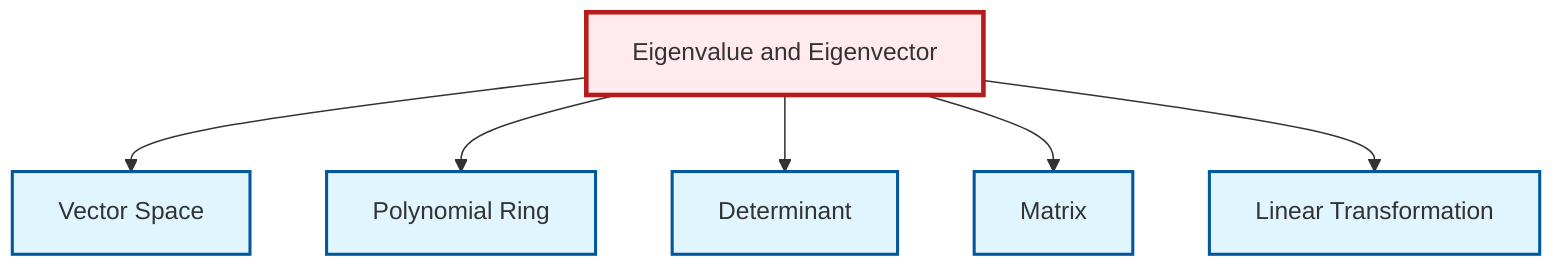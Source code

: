 graph TD
    classDef definition fill:#e1f5fe,stroke:#01579b,stroke-width:2px
    classDef theorem fill:#f3e5f5,stroke:#4a148c,stroke-width:2px
    classDef axiom fill:#fff3e0,stroke:#e65100,stroke-width:2px
    classDef example fill:#e8f5e9,stroke:#1b5e20,stroke-width:2px
    classDef current fill:#ffebee,stroke:#b71c1c,stroke-width:3px
    def-matrix["Matrix"]:::definition
    def-determinant["Determinant"]:::definition
    def-vector-space["Vector Space"]:::definition
    def-polynomial-ring["Polynomial Ring"]:::definition
    def-linear-transformation["Linear Transformation"]:::definition
    def-eigenvalue-eigenvector["Eigenvalue and Eigenvector"]:::definition
    def-eigenvalue-eigenvector --> def-vector-space
    def-eigenvalue-eigenvector --> def-polynomial-ring
    def-eigenvalue-eigenvector --> def-determinant
    def-eigenvalue-eigenvector --> def-matrix
    def-eigenvalue-eigenvector --> def-linear-transformation
    class def-eigenvalue-eigenvector current